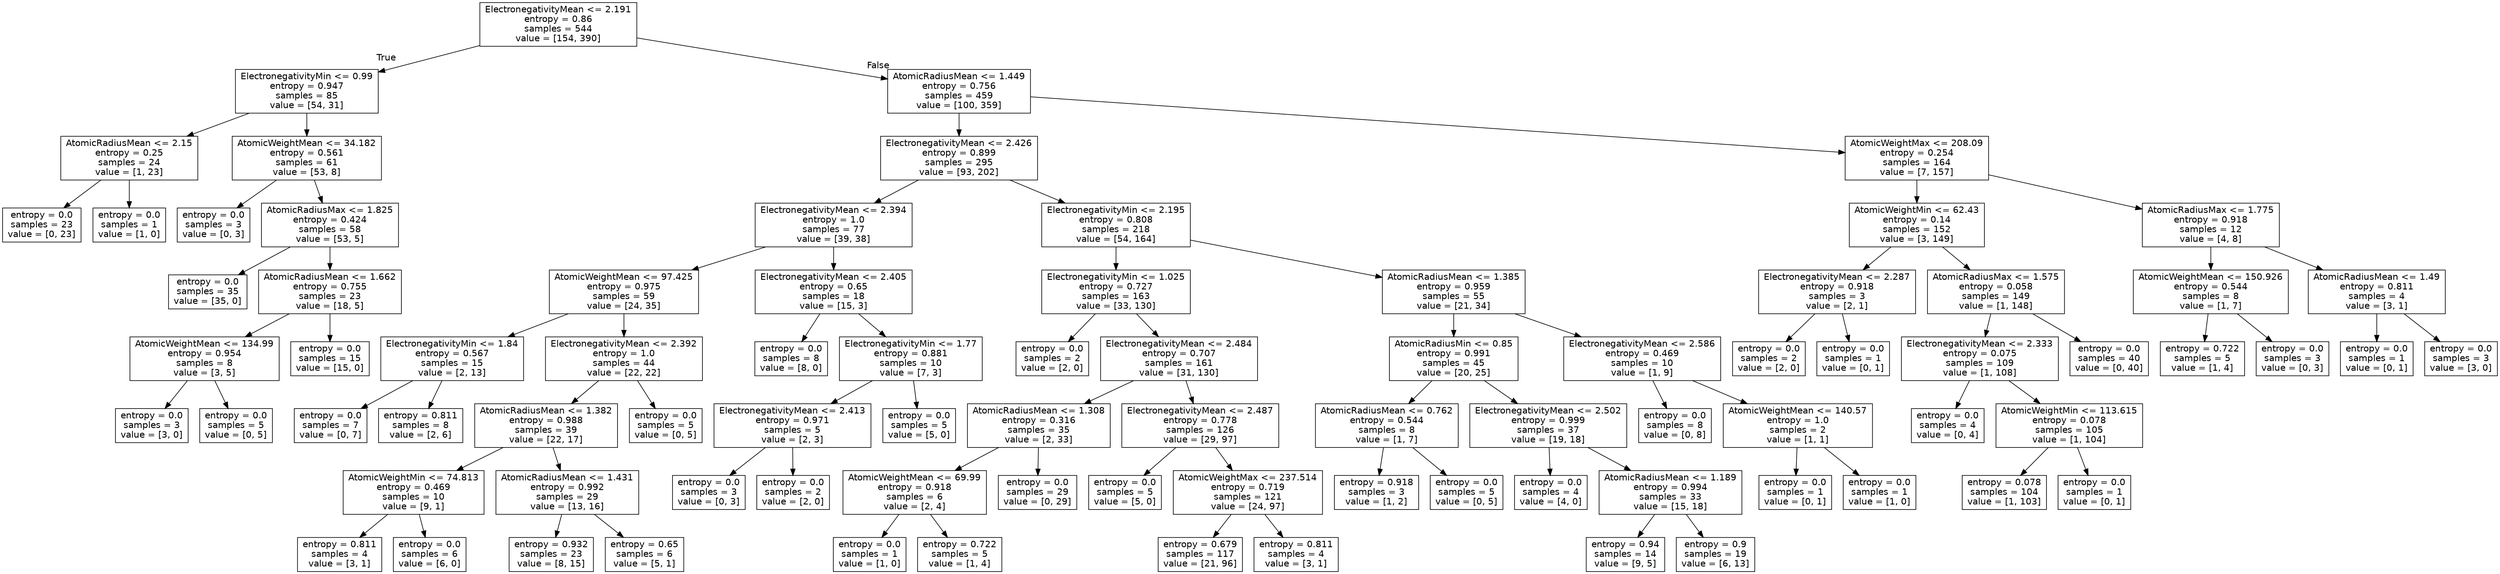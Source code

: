 digraph Tree {
node [shape=box, fontname="helvetica"] ;
edge [fontname="helvetica"] ;
0 [label="ElectronegativityMean <= 2.191\nentropy = 0.86\nsamples = 544\nvalue = [154, 390]"] ;
1 [label="ElectronegativityMin <= 0.99\nentropy = 0.947\nsamples = 85\nvalue = [54, 31]"] ;
0 -> 1 [labeldistance=2.5, labelangle=45, headlabel="True"] ;
2 [label="AtomicRadiusMean <= 2.15\nentropy = 0.25\nsamples = 24\nvalue = [1, 23]"] ;
1 -> 2 ;
3 [label="entropy = 0.0\nsamples = 23\nvalue = [0, 23]"] ;
2 -> 3 ;
4 [label="entropy = 0.0\nsamples = 1\nvalue = [1, 0]"] ;
2 -> 4 ;
5 [label="AtomicWeightMean <= 34.182\nentropy = 0.561\nsamples = 61\nvalue = [53, 8]"] ;
1 -> 5 ;
6 [label="entropy = 0.0\nsamples = 3\nvalue = [0, 3]"] ;
5 -> 6 ;
7 [label="AtomicRadiusMax <= 1.825\nentropy = 0.424\nsamples = 58\nvalue = [53, 5]"] ;
5 -> 7 ;
8 [label="entropy = 0.0\nsamples = 35\nvalue = [35, 0]"] ;
7 -> 8 ;
9 [label="AtomicRadiusMean <= 1.662\nentropy = 0.755\nsamples = 23\nvalue = [18, 5]"] ;
7 -> 9 ;
10 [label="AtomicWeightMean <= 134.99\nentropy = 0.954\nsamples = 8\nvalue = [3, 5]"] ;
9 -> 10 ;
11 [label="entropy = 0.0\nsamples = 3\nvalue = [3, 0]"] ;
10 -> 11 ;
12 [label="entropy = 0.0\nsamples = 5\nvalue = [0, 5]"] ;
10 -> 12 ;
13 [label="entropy = 0.0\nsamples = 15\nvalue = [15, 0]"] ;
9 -> 13 ;
14 [label="AtomicRadiusMean <= 1.449\nentropy = 0.756\nsamples = 459\nvalue = [100, 359]"] ;
0 -> 14 [labeldistance=2.5, labelangle=-45, headlabel="False"] ;
15 [label="ElectronegativityMean <= 2.426\nentropy = 0.899\nsamples = 295\nvalue = [93, 202]"] ;
14 -> 15 ;
16 [label="ElectronegativityMean <= 2.394\nentropy = 1.0\nsamples = 77\nvalue = [39, 38]"] ;
15 -> 16 ;
17 [label="AtomicWeightMean <= 97.425\nentropy = 0.975\nsamples = 59\nvalue = [24, 35]"] ;
16 -> 17 ;
18 [label="ElectronegativityMin <= 1.84\nentropy = 0.567\nsamples = 15\nvalue = [2, 13]"] ;
17 -> 18 ;
19 [label="entropy = 0.0\nsamples = 7\nvalue = [0, 7]"] ;
18 -> 19 ;
20 [label="entropy = 0.811\nsamples = 8\nvalue = [2, 6]"] ;
18 -> 20 ;
21 [label="ElectronegativityMean <= 2.392\nentropy = 1.0\nsamples = 44\nvalue = [22, 22]"] ;
17 -> 21 ;
22 [label="AtomicRadiusMean <= 1.382\nentropy = 0.988\nsamples = 39\nvalue = [22, 17]"] ;
21 -> 22 ;
23 [label="AtomicWeightMin <= 74.813\nentropy = 0.469\nsamples = 10\nvalue = [9, 1]"] ;
22 -> 23 ;
24 [label="entropy = 0.811\nsamples = 4\nvalue = [3, 1]"] ;
23 -> 24 ;
25 [label="entropy = 0.0\nsamples = 6\nvalue = [6, 0]"] ;
23 -> 25 ;
26 [label="AtomicRadiusMean <= 1.431\nentropy = 0.992\nsamples = 29\nvalue = [13, 16]"] ;
22 -> 26 ;
27 [label="entropy = 0.932\nsamples = 23\nvalue = [8, 15]"] ;
26 -> 27 ;
28 [label="entropy = 0.65\nsamples = 6\nvalue = [5, 1]"] ;
26 -> 28 ;
29 [label="entropy = 0.0\nsamples = 5\nvalue = [0, 5]"] ;
21 -> 29 ;
30 [label="ElectronegativityMean <= 2.405\nentropy = 0.65\nsamples = 18\nvalue = [15, 3]"] ;
16 -> 30 ;
31 [label="entropy = 0.0\nsamples = 8\nvalue = [8, 0]"] ;
30 -> 31 ;
32 [label="ElectronegativityMin <= 1.77\nentropy = 0.881\nsamples = 10\nvalue = [7, 3]"] ;
30 -> 32 ;
33 [label="ElectronegativityMean <= 2.413\nentropy = 0.971\nsamples = 5\nvalue = [2, 3]"] ;
32 -> 33 ;
34 [label="entropy = 0.0\nsamples = 3\nvalue = [0, 3]"] ;
33 -> 34 ;
35 [label="entropy = 0.0\nsamples = 2\nvalue = [2, 0]"] ;
33 -> 35 ;
36 [label="entropy = 0.0\nsamples = 5\nvalue = [5, 0]"] ;
32 -> 36 ;
37 [label="ElectronegativityMin <= 2.195\nentropy = 0.808\nsamples = 218\nvalue = [54, 164]"] ;
15 -> 37 ;
38 [label="ElectronegativityMin <= 1.025\nentropy = 0.727\nsamples = 163\nvalue = [33, 130]"] ;
37 -> 38 ;
39 [label="entropy = 0.0\nsamples = 2\nvalue = [2, 0]"] ;
38 -> 39 ;
40 [label="ElectronegativityMean <= 2.484\nentropy = 0.707\nsamples = 161\nvalue = [31, 130]"] ;
38 -> 40 ;
41 [label="AtomicRadiusMean <= 1.308\nentropy = 0.316\nsamples = 35\nvalue = [2, 33]"] ;
40 -> 41 ;
42 [label="AtomicWeightMean <= 69.99\nentropy = 0.918\nsamples = 6\nvalue = [2, 4]"] ;
41 -> 42 ;
43 [label="entropy = 0.0\nsamples = 1\nvalue = [1, 0]"] ;
42 -> 43 ;
44 [label="entropy = 0.722\nsamples = 5\nvalue = [1, 4]"] ;
42 -> 44 ;
45 [label="entropy = 0.0\nsamples = 29\nvalue = [0, 29]"] ;
41 -> 45 ;
46 [label="ElectronegativityMean <= 2.487\nentropy = 0.778\nsamples = 126\nvalue = [29, 97]"] ;
40 -> 46 ;
47 [label="entropy = 0.0\nsamples = 5\nvalue = [5, 0]"] ;
46 -> 47 ;
48 [label="AtomicWeightMax <= 237.514\nentropy = 0.719\nsamples = 121\nvalue = [24, 97]"] ;
46 -> 48 ;
49 [label="entropy = 0.679\nsamples = 117\nvalue = [21, 96]"] ;
48 -> 49 ;
50 [label="entropy = 0.811\nsamples = 4\nvalue = [3, 1]"] ;
48 -> 50 ;
51 [label="AtomicRadiusMean <= 1.385\nentropy = 0.959\nsamples = 55\nvalue = [21, 34]"] ;
37 -> 51 ;
52 [label="AtomicRadiusMin <= 0.85\nentropy = 0.991\nsamples = 45\nvalue = [20, 25]"] ;
51 -> 52 ;
53 [label="AtomicRadiusMean <= 0.762\nentropy = 0.544\nsamples = 8\nvalue = [1, 7]"] ;
52 -> 53 ;
54 [label="entropy = 0.918\nsamples = 3\nvalue = [1, 2]"] ;
53 -> 54 ;
55 [label="entropy = 0.0\nsamples = 5\nvalue = [0, 5]"] ;
53 -> 55 ;
56 [label="ElectronegativityMean <= 2.502\nentropy = 0.999\nsamples = 37\nvalue = [19, 18]"] ;
52 -> 56 ;
57 [label="entropy = 0.0\nsamples = 4\nvalue = [4, 0]"] ;
56 -> 57 ;
58 [label="AtomicRadiusMean <= 1.189\nentropy = 0.994\nsamples = 33\nvalue = [15, 18]"] ;
56 -> 58 ;
59 [label="entropy = 0.94\nsamples = 14\nvalue = [9, 5]"] ;
58 -> 59 ;
60 [label="entropy = 0.9\nsamples = 19\nvalue = [6, 13]"] ;
58 -> 60 ;
61 [label="ElectronegativityMean <= 2.586\nentropy = 0.469\nsamples = 10\nvalue = [1, 9]"] ;
51 -> 61 ;
62 [label="entropy = 0.0\nsamples = 8\nvalue = [0, 8]"] ;
61 -> 62 ;
63 [label="AtomicWeightMean <= 140.57\nentropy = 1.0\nsamples = 2\nvalue = [1, 1]"] ;
61 -> 63 ;
64 [label="entropy = 0.0\nsamples = 1\nvalue = [0, 1]"] ;
63 -> 64 ;
65 [label="entropy = 0.0\nsamples = 1\nvalue = [1, 0]"] ;
63 -> 65 ;
66 [label="AtomicWeightMax <= 208.09\nentropy = 0.254\nsamples = 164\nvalue = [7, 157]"] ;
14 -> 66 ;
67 [label="AtomicWeightMin <= 62.43\nentropy = 0.14\nsamples = 152\nvalue = [3, 149]"] ;
66 -> 67 ;
68 [label="ElectronegativityMean <= 2.287\nentropy = 0.918\nsamples = 3\nvalue = [2, 1]"] ;
67 -> 68 ;
69 [label="entropy = 0.0\nsamples = 2\nvalue = [2, 0]"] ;
68 -> 69 ;
70 [label="entropy = 0.0\nsamples = 1\nvalue = [0, 1]"] ;
68 -> 70 ;
71 [label="AtomicRadiusMax <= 1.575\nentropy = 0.058\nsamples = 149\nvalue = [1, 148]"] ;
67 -> 71 ;
72 [label="ElectronegativityMean <= 2.333\nentropy = 0.075\nsamples = 109\nvalue = [1, 108]"] ;
71 -> 72 ;
73 [label="entropy = 0.0\nsamples = 4\nvalue = [0, 4]"] ;
72 -> 73 ;
74 [label="AtomicWeightMin <= 113.615\nentropy = 0.078\nsamples = 105\nvalue = [1, 104]"] ;
72 -> 74 ;
75 [label="entropy = 0.078\nsamples = 104\nvalue = [1, 103]"] ;
74 -> 75 ;
76 [label="entropy = 0.0\nsamples = 1\nvalue = [0, 1]"] ;
74 -> 76 ;
77 [label="entropy = 0.0\nsamples = 40\nvalue = [0, 40]"] ;
71 -> 77 ;
78 [label="AtomicRadiusMax <= 1.775\nentropy = 0.918\nsamples = 12\nvalue = [4, 8]"] ;
66 -> 78 ;
79 [label="AtomicWeightMean <= 150.926\nentropy = 0.544\nsamples = 8\nvalue = [1, 7]"] ;
78 -> 79 ;
80 [label="entropy = 0.722\nsamples = 5\nvalue = [1, 4]"] ;
79 -> 80 ;
81 [label="entropy = 0.0\nsamples = 3\nvalue = [0, 3]"] ;
79 -> 81 ;
82 [label="AtomicRadiusMean <= 1.49\nentropy = 0.811\nsamples = 4\nvalue = [3, 1]"] ;
78 -> 82 ;
83 [label="entropy = 0.0\nsamples = 1\nvalue = [0, 1]"] ;
82 -> 83 ;
84 [label="entropy = 0.0\nsamples = 3\nvalue = [3, 0]"] ;
82 -> 84 ;
}